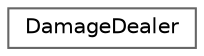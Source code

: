 digraph "Graphical Class Hierarchy"
{
 // LATEX_PDF_SIZE
  bgcolor="transparent";
  edge [fontname=Helvetica,fontsize=10,labelfontname=Helvetica,labelfontsize=10];
  node [fontname=Helvetica,fontsize=10,shape=box,height=0.2,width=0.4];
  rankdir="LR";
  Node0 [label="DamageDealer",height=0.2,width=0.4,color="grey40", fillcolor="white", style="filled",URL="$class_damage_dealer.html",tooltip=" "];
}

